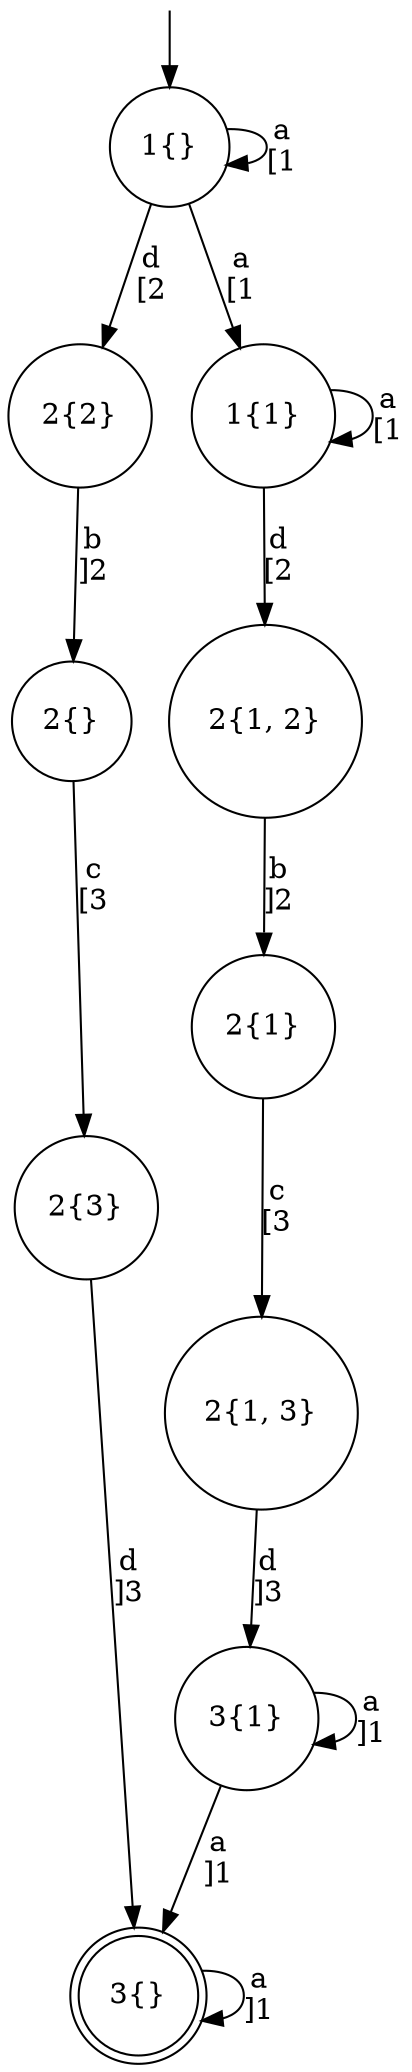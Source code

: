 digraph {
        node [shape=circle];
        Q0 [style=invisible, height=0, width=0, fixedsize=true];

        "1{}" [start=true];
        Q0 -> "1{}";

        "3{}" [end=true,shape=doublecircle];

        "2{1, 2}";
        "2{1, 3}";
        "3{1}";
        "2{2}";
        "3{}";
        "2{3}";
        "2{1}";
        "1{1}";
        "2{}";
        "1{}";

        "2{}" -> "2{3}" [item="c[3", label="c\n[3"];
        "3{1}" -> "3{}" [item="a]1", label="a\n]1"];
        "1{}" -> "2{2}" [item="d[2", label="d\n[2"];
        "1{1}" -> "2{1, 2}" [item="d[2", label="d\n[2"];
        "2{1, 2}" -> "2{1}" [item="b]2", label="b\n]2"];
        "2{2}" -> "2{}" [item="b]2", label="b\n]2"];
        "2{1}" -> "2{1, 3}" [item="c[3", label="c\n[3"];
        "1{}" -> "1{1}" [item="a[1", label="a\n[1"];
        "2{1, 3}" -> "3{1}" [item="d]3", label="d\n]3"];
        "2{3}" -> "3{}" [item="d]3", label="d\n]3"];
        "1{}" -> "1{}" [item="a[1", label="a\n[1"];
        "3{}" -> "3{}" [item="a]1", label="a\n]1"];
        "1{1}" -> "1{1}" [item="a[1", label="a\n[1"];
        "3{1}" -> "3{1}" [item="a]1", label="a\n]1"];
}